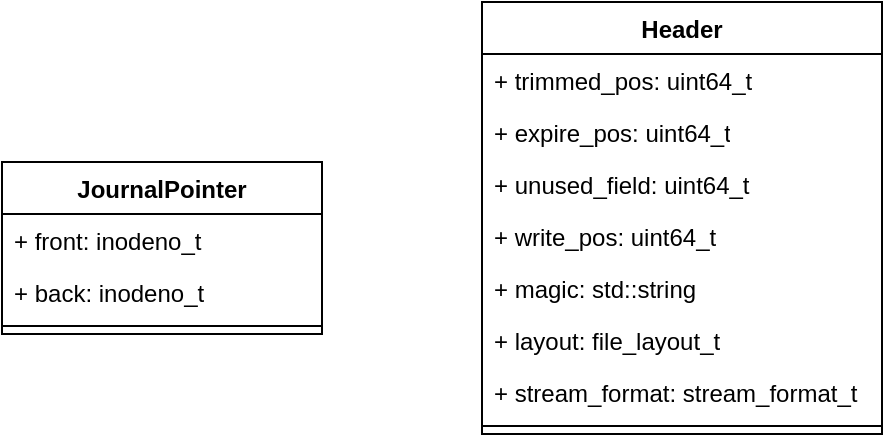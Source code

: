 <mxfile version="27.0.9">
  <diagram name="日志" id="AQBK7dn-0XNJKVbFLS9Y">
    <mxGraphModel dx="719" dy="388" grid="1" gridSize="10" guides="1" tooltips="1" connect="1" arrows="1" fold="1" page="1" pageScale="1" pageWidth="2339" pageHeight="3300" math="0" shadow="0">
      <root>
        <mxCell id="0" />
        <mxCell id="1" parent="0" />
        <mxCell id="pTsMvdLFqEAQfoQsYleC-1" value="JournalPointer" style="swimlane;fontStyle=1;align=center;verticalAlign=top;childLayout=stackLayout;horizontal=1;startSize=26;horizontalStack=0;resizeParent=1;resizeParentMax=0;resizeLast=0;collapsible=1;marginBottom=0;whiteSpace=wrap;html=1;" vertex="1" parent="1">
          <mxGeometry x="290" y="110" width="160" height="86" as="geometry" />
        </mxCell>
        <mxCell id="pTsMvdLFqEAQfoQsYleC-10" value="+ front: inodeno_t" style="text;strokeColor=none;fillColor=none;align=left;verticalAlign=top;spacingLeft=4;spacingRight=4;overflow=hidden;rotatable=0;points=[[0,0.5],[1,0.5]];portConstraint=eastwest;whiteSpace=wrap;html=1;" vertex="1" parent="pTsMvdLFqEAQfoQsYleC-1">
          <mxGeometry y="26" width="160" height="26" as="geometry" />
        </mxCell>
        <mxCell id="pTsMvdLFqEAQfoQsYleC-2" value="+ back: inodeno_t" style="text;strokeColor=none;fillColor=none;align=left;verticalAlign=top;spacingLeft=4;spacingRight=4;overflow=hidden;rotatable=0;points=[[0,0.5],[1,0.5]];portConstraint=eastwest;whiteSpace=wrap;html=1;" vertex="1" parent="pTsMvdLFqEAQfoQsYleC-1">
          <mxGeometry y="52" width="160" height="26" as="geometry" />
        </mxCell>
        <mxCell id="pTsMvdLFqEAQfoQsYleC-3" value="" style="line;strokeWidth=1;fillColor=none;align=left;verticalAlign=middle;spacingTop=-1;spacingLeft=3;spacingRight=3;rotatable=0;labelPosition=right;points=[];portConstraint=eastwest;strokeColor=inherit;" vertex="1" parent="pTsMvdLFqEAQfoQsYleC-1">
          <mxGeometry y="78" width="160" height="8" as="geometry" />
        </mxCell>
        <mxCell id="pTsMvdLFqEAQfoQsYleC-11" value="Header" style="swimlane;fontStyle=1;align=center;verticalAlign=top;childLayout=stackLayout;horizontal=1;startSize=26;horizontalStack=0;resizeParent=1;resizeParentMax=0;resizeLast=0;collapsible=1;marginBottom=0;whiteSpace=wrap;html=1;" vertex="1" parent="1">
          <mxGeometry x="530" y="30" width="200" height="216" as="geometry" />
        </mxCell>
        <mxCell id="pTsMvdLFqEAQfoQsYleC-12" value="+ trimmed_pos: uint64_t" style="text;strokeColor=none;fillColor=none;align=left;verticalAlign=top;spacingLeft=4;spacingRight=4;overflow=hidden;rotatable=0;points=[[0,0.5],[1,0.5]];portConstraint=eastwest;whiteSpace=wrap;html=1;" vertex="1" parent="pTsMvdLFqEAQfoQsYleC-11">
          <mxGeometry y="26" width="200" height="26" as="geometry" />
        </mxCell>
        <mxCell id="pTsMvdLFqEAQfoQsYleC-15" value="+ expire_pos: uint64_t" style="text;strokeColor=none;fillColor=none;align=left;verticalAlign=top;spacingLeft=4;spacingRight=4;overflow=hidden;rotatable=0;points=[[0,0.5],[1,0.5]];portConstraint=eastwest;whiteSpace=wrap;html=1;" vertex="1" parent="pTsMvdLFqEAQfoQsYleC-11">
          <mxGeometry y="52" width="200" height="26" as="geometry" />
        </mxCell>
        <mxCell id="pTsMvdLFqEAQfoQsYleC-16" value="+ unused_field: uint64_t" style="text;strokeColor=none;fillColor=none;align=left;verticalAlign=top;spacingLeft=4;spacingRight=4;overflow=hidden;rotatable=0;points=[[0,0.5],[1,0.5]];portConstraint=eastwest;whiteSpace=wrap;html=1;" vertex="1" parent="pTsMvdLFqEAQfoQsYleC-11">
          <mxGeometry y="78" width="200" height="26" as="geometry" />
        </mxCell>
        <mxCell id="pTsMvdLFqEAQfoQsYleC-17" value="+ write_pos: uint64_t" style="text;strokeColor=none;fillColor=none;align=left;verticalAlign=top;spacingLeft=4;spacingRight=4;overflow=hidden;rotatable=0;points=[[0,0.5],[1,0.5]];portConstraint=eastwest;whiteSpace=wrap;html=1;" vertex="1" parent="pTsMvdLFqEAQfoQsYleC-11">
          <mxGeometry y="104" width="200" height="26" as="geometry" />
        </mxCell>
        <mxCell id="pTsMvdLFqEAQfoQsYleC-18" value="+ magic: std::string" style="text;strokeColor=none;fillColor=none;align=left;verticalAlign=top;spacingLeft=4;spacingRight=4;overflow=hidden;rotatable=0;points=[[0,0.5],[1,0.5]];portConstraint=eastwest;whiteSpace=wrap;html=1;" vertex="1" parent="pTsMvdLFqEAQfoQsYleC-11">
          <mxGeometry y="130" width="200" height="26" as="geometry" />
        </mxCell>
        <mxCell id="pTsMvdLFqEAQfoQsYleC-19" value="+ layout: file_layout_t" style="text;strokeColor=none;fillColor=none;align=left;verticalAlign=top;spacingLeft=4;spacingRight=4;overflow=hidden;rotatable=0;points=[[0,0.5],[1,0.5]];portConstraint=eastwest;whiteSpace=wrap;html=1;" vertex="1" parent="pTsMvdLFqEAQfoQsYleC-11">
          <mxGeometry y="156" width="200" height="26" as="geometry" />
        </mxCell>
        <mxCell id="pTsMvdLFqEAQfoQsYleC-20" value="+ stream_format: stream_format_t" style="text;strokeColor=none;fillColor=none;align=left;verticalAlign=top;spacingLeft=4;spacingRight=4;overflow=hidden;rotatable=0;points=[[0,0.5],[1,0.5]];portConstraint=eastwest;whiteSpace=wrap;html=1;" vertex="1" parent="pTsMvdLFqEAQfoQsYleC-11">
          <mxGeometry y="182" width="200" height="26" as="geometry" />
        </mxCell>
        <mxCell id="pTsMvdLFqEAQfoQsYleC-14" value="" style="line;strokeWidth=1;fillColor=none;align=left;verticalAlign=middle;spacingTop=-1;spacingLeft=3;spacingRight=3;rotatable=0;labelPosition=right;points=[];portConstraint=eastwest;strokeColor=inherit;" vertex="1" parent="pTsMvdLFqEAQfoQsYleC-11">
          <mxGeometry y="208" width="200" height="8" as="geometry" />
        </mxCell>
      </root>
    </mxGraphModel>
  </diagram>
</mxfile>
